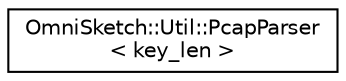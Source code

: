 digraph "Graphical Class Hierarchy"
{
 // LATEX_PDF_SIZE
  edge [fontname="Helvetica",fontsize="10",labelfontname="Helvetica",labelfontsize="10"];
  node [fontname="Helvetica",fontsize="10",shape=record];
  rankdir="LR";
  Node0 [label="OmniSketch::Util::PcapParser\l\< key_len \>",height=0.2,width=0.4,color="black", fillcolor="white", style="filled",URL="$class_omni_sketch_1_1_util_1_1_pcap_parser.html",tooltip="Pcap Parser."];
}
